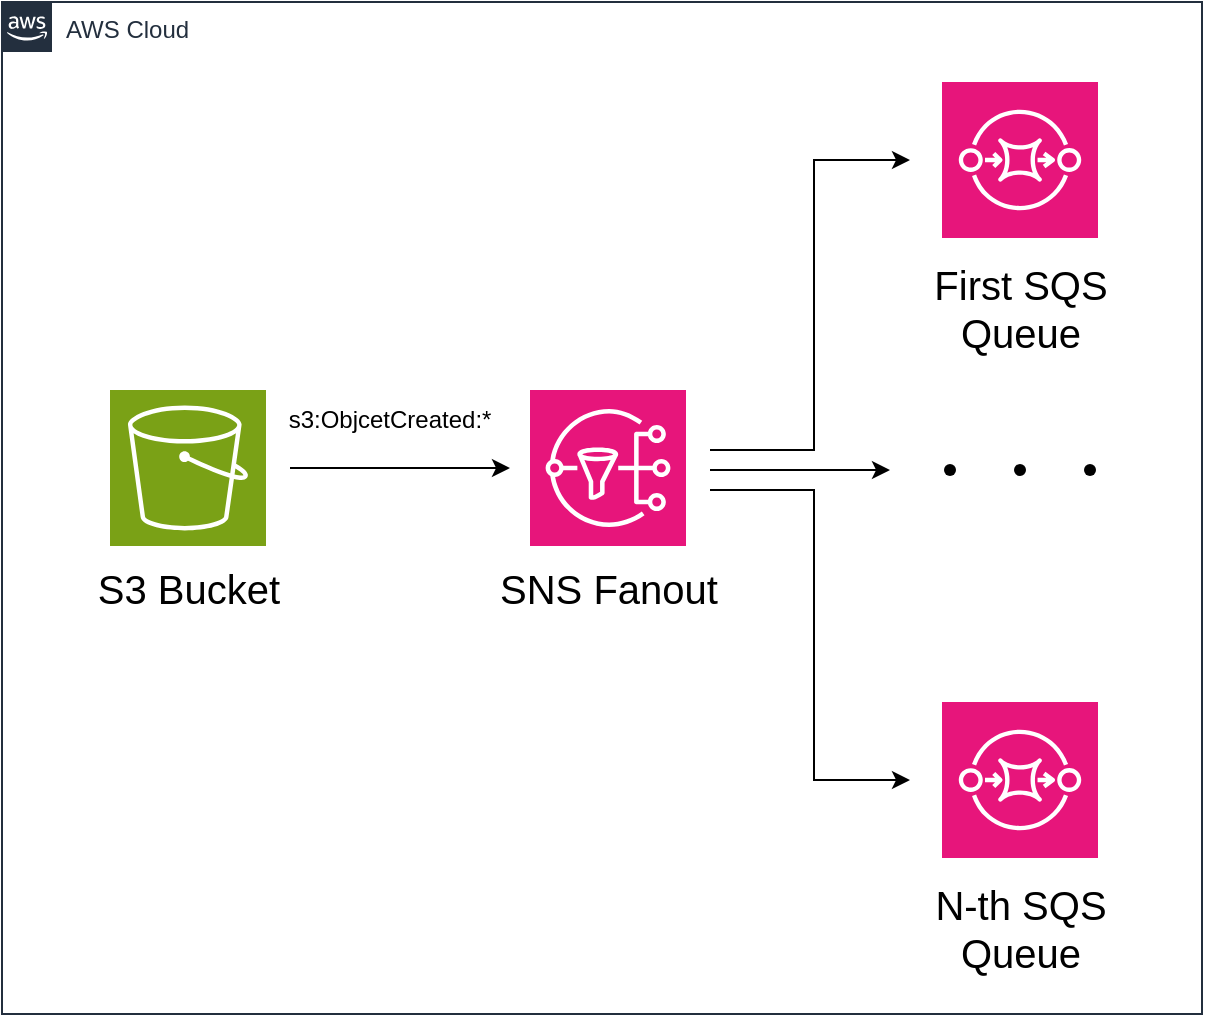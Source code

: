 <mxfile version="23.1.6" type="device">
  <diagram name="Page-1" id="z6MlrTnO1uHHdYoNLohP">
    <mxGraphModel dx="2653" dy="937" grid="1" gridSize="10" guides="1" tooltips="1" connect="1" arrows="1" fold="1" page="1" pageScale="1" pageWidth="850" pageHeight="1100" math="0" shadow="0">
      <root>
        <mxCell id="0" />
        <mxCell id="1" parent="0" />
        <mxCell id="QnqbNNZGccQb2o8l4xgm-1" value="AWS Cloud" style="points=[[0,0],[0.25,0],[0.5,0],[0.75,0],[1,0],[1,0.25],[1,0.5],[1,0.75],[1,1],[0.75,1],[0.5,1],[0.25,1],[0,1],[0,0.75],[0,0.5],[0,0.25]];outlineConnect=0;gradientColor=none;html=1;whiteSpace=wrap;fontSize=12;fontStyle=0;container=0;pointerEvents=0;collapsible=0;recursiveResize=0;shape=mxgraph.aws4.group;grIcon=mxgraph.aws4.group_aws_cloud_alt;strokeColor=#232F3E;fillColor=none;verticalAlign=top;align=left;spacingLeft=30;fontColor=#232F3E;dashed=0;" vertex="1" parent="1">
          <mxGeometry x="-480" y="420" width="600" height="506" as="geometry" />
        </mxCell>
        <mxCell id="QnqbNNZGccQb2o8l4xgm-19" value="" style="group" vertex="1" connectable="0" parent="1">
          <mxGeometry x="-456.5" y="460" width="553" height="438" as="geometry" />
        </mxCell>
        <mxCell id="QnqbNNZGccQb2o8l4xgm-2" value="" style="sketch=0;points=[[0,0,0],[0.25,0,0],[0.5,0,0],[0.75,0,0],[1,0,0],[0,1,0],[0.25,1,0],[0.5,1,0],[0.75,1,0],[1,1,0],[0,0.25,0],[0,0.5,0],[0,0.75,0],[1,0.25,0],[1,0.5,0],[1,0.75,0]];outlineConnect=0;fontColor=#232F3E;fillColor=#7AA116;strokeColor=#ffffff;dashed=0;verticalLabelPosition=bottom;verticalAlign=top;align=center;html=1;fontSize=12;fontStyle=0;aspect=fixed;shape=mxgraph.aws4.resourceIcon;resIcon=mxgraph.aws4.s3;" vertex="1" parent="QnqbNNZGccQb2o8l4xgm-19">
          <mxGeometry x="30.5" y="154" width="78" height="78" as="geometry" />
        </mxCell>
        <mxCell id="QnqbNNZGccQb2o8l4xgm-11" style="edgeStyle=orthogonalEdgeStyle;rounded=0;orthogonalLoop=1;jettySize=auto;html=1;strokeWidth=1;endSize=6;" edge="1" parent="QnqbNNZGccQb2o8l4xgm-19">
          <mxGeometry relative="1" as="geometry">
            <mxPoint x="330.5" y="194" as="sourcePoint" />
            <mxPoint x="420.5" y="194" as="targetPoint" />
            <Array as="points">
              <mxPoint x="401.5" y="194" />
            </Array>
          </mxGeometry>
        </mxCell>
        <mxCell id="QnqbNNZGccQb2o8l4xgm-3" value="" style="sketch=0;points=[[0,0,0],[0.25,0,0],[0.5,0,0],[0.75,0,0],[1,0,0],[0,1,0],[0.25,1,0],[0.5,1,0],[0.75,1,0],[1,1,0],[0,0.25,0],[0,0.5,0],[0,0.75,0],[1,0.25,0],[1,0.5,0],[1,0.75,0]];outlineConnect=0;fontColor=#232F3E;fillColor=#E7157B;strokeColor=#ffffff;dashed=0;verticalLabelPosition=bottom;verticalAlign=top;align=center;html=1;fontSize=12;fontStyle=0;aspect=fixed;shape=mxgraph.aws4.resourceIcon;resIcon=mxgraph.aws4.sns;" vertex="1" parent="QnqbNNZGccQb2o8l4xgm-19">
          <mxGeometry x="240.5" y="154" width="78" height="78" as="geometry" />
        </mxCell>
        <mxCell id="QnqbNNZGccQb2o8l4xgm-6" style="edgeStyle=orthogonalEdgeStyle;rounded=0;orthogonalLoop=1;jettySize=auto;html=1;" edge="1" parent="QnqbNNZGccQb2o8l4xgm-19">
          <mxGeometry relative="1" as="geometry">
            <mxPoint x="120.5" y="193" as="sourcePoint" />
            <mxPoint x="230.5" y="193" as="targetPoint" />
          </mxGeometry>
        </mxCell>
        <mxCell id="QnqbNNZGccQb2o8l4xgm-7" value="s3:ObjcetCreated:*" style="text;html=1;align=center;verticalAlign=middle;whiteSpace=wrap;rounded=0;" vertex="1" parent="QnqbNNZGccQb2o8l4xgm-19">
          <mxGeometry x="120.5" y="154" width="100" height="30" as="geometry" />
        </mxCell>
        <mxCell id="QnqbNNZGccQb2o8l4xgm-9" value="S3 Bucket" style="text;html=1;align=center;verticalAlign=middle;whiteSpace=wrap;rounded=0;fontSize=20;" vertex="1" parent="QnqbNNZGccQb2o8l4xgm-19">
          <mxGeometry y="238" width="139" height="30" as="geometry" />
        </mxCell>
        <mxCell id="QnqbNNZGccQb2o8l4xgm-10" value="SNS Fanout" style="text;html=1;align=center;verticalAlign=middle;whiteSpace=wrap;rounded=0;fontSize=20;" vertex="1" parent="QnqbNNZGccQb2o8l4xgm-19">
          <mxGeometry x="210" y="238" width="139" height="30" as="geometry" />
        </mxCell>
        <mxCell id="QnqbNNZGccQb2o8l4xgm-4" value="" style="sketch=0;points=[[0,0,0],[0.25,0,0],[0.5,0,0],[0.75,0,0],[1,0,0],[0,1,0],[0.25,1,0],[0.5,1,0],[0.75,1,0],[1,1,0],[0,0.25,0],[0,0.5,0],[0,0.75,0],[1,0.25,0],[1,0.5,0],[1,0.75,0]];outlineConnect=0;fontColor=#232F3E;fillColor=#E7157B;strokeColor=#ffffff;dashed=0;verticalLabelPosition=bottom;verticalAlign=top;align=center;html=1;fontSize=12;fontStyle=0;aspect=fixed;shape=mxgraph.aws4.resourceIcon;resIcon=mxgraph.aws4.sqs;" vertex="1" parent="QnqbNNZGccQb2o8l4xgm-19">
          <mxGeometry x="446.5" y="310" width="78" height="78" as="geometry" />
        </mxCell>
        <mxCell id="QnqbNNZGccQb2o8l4xgm-5" value="" style="sketch=0;points=[[0,0,0],[0.25,0,0],[0.5,0,0],[0.75,0,0],[1,0,0],[0,1,0],[0.25,1,0],[0.5,1,0],[0.75,1,0],[1,1,0],[0,0.25,0],[0,0.5,0],[0,0.75,0],[1,0.25,0],[1,0.5,0],[1,0.75,0]];outlineConnect=0;fontColor=#232F3E;fillColor=#E7157B;strokeColor=#ffffff;dashed=0;verticalLabelPosition=bottom;verticalAlign=top;align=center;html=1;fontSize=12;fontStyle=0;aspect=fixed;shape=mxgraph.aws4.resourceIcon;resIcon=mxgraph.aws4.sqs;" vertex="1" parent="QnqbNNZGccQb2o8l4xgm-19">
          <mxGeometry x="446.5" width="78" height="78" as="geometry" />
        </mxCell>
        <mxCell id="QnqbNNZGccQb2o8l4xgm-13" value="" style="group" vertex="1" connectable="0" parent="QnqbNNZGccQb2o8l4xgm-19">
          <mxGeometry x="440.5" y="184" width="90" height="20" as="geometry" />
        </mxCell>
        <mxCell id="kLg6Jg3YBVWp2qByYzMm-9" value="" style="shape=waypoint;sketch=0;fillStyle=solid;size=6;pointerEvents=1;points=[];fillColor=none;resizable=0;rotatable=0;perimeter=centerPerimeter;snapToPoint=1;" parent="QnqbNNZGccQb2o8l4xgm-13" vertex="1">
          <mxGeometry width="20" height="20" as="geometry" />
        </mxCell>
        <mxCell id="kLg6Jg3YBVWp2qByYzMm-10" value="" style="shape=waypoint;sketch=0;fillStyle=solid;size=6;pointerEvents=1;points=[];fillColor=none;resizable=0;rotatable=0;perimeter=centerPerimeter;snapToPoint=1;" parent="QnqbNNZGccQb2o8l4xgm-13" vertex="1">
          <mxGeometry x="35" width="20" height="20" as="geometry" />
        </mxCell>
        <mxCell id="kLg6Jg3YBVWp2qByYzMm-11" value="" style="shape=waypoint;sketch=0;fillStyle=solid;size=6;pointerEvents=1;points=[];fillColor=none;resizable=0;rotatable=0;perimeter=centerPerimeter;snapToPoint=1;" parent="QnqbNNZGccQb2o8l4xgm-13" vertex="1">
          <mxGeometry x="70" width="20" height="20" as="geometry" />
        </mxCell>
        <mxCell id="QnqbNNZGccQb2o8l4xgm-14" style="edgeStyle=orthogonalEdgeStyle;rounded=0;orthogonalLoop=1;jettySize=auto;html=1;" edge="1" parent="QnqbNNZGccQb2o8l4xgm-19">
          <mxGeometry relative="1" as="geometry">
            <mxPoint x="330.5" y="204" as="sourcePoint" />
            <mxPoint x="430.5" y="349" as="targetPoint" />
            <Array as="points">
              <mxPoint x="382.5" y="204" />
              <mxPoint x="382.5" y="349" />
            </Array>
          </mxGeometry>
        </mxCell>
        <mxCell id="QnqbNNZGccQb2o8l4xgm-15" style="edgeStyle=orthogonalEdgeStyle;rounded=0;orthogonalLoop=1;jettySize=auto;html=1;" edge="1" parent="QnqbNNZGccQb2o8l4xgm-19">
          <mxGeometry relative="1" as="geometry">
            <mxPoint x="330.5" y="184" as="sourcePoint" />
            <mxPoint x="430.5" y="39" as="targetPoint" />
            <Array as="points">
              <mxPoint x="382.5" y="184" />
              <mxPoint x="382.5" y="39" />
            </Array>
          </mxGeometry>
        </mxCell>
        <mxCell id="QnqbNNZGccQb2o8l4xgm-16" value="First SQS Queue" style="text;html=1;align=center;verticalAlign=middle;whiteSpace=wrap;rounded=0;fontSize=20;" vertex="1" parent="QnqbNNZGccQb2o8l4xgm-19">
          <mxGeometry x="418" y="98" width="135" height="30" as="geometry" />
        </mxCell>
        <mxCell id="QnqbNNZGccQb2o8l4xgm-18" value="N-th SQS Queue" style="text;html=1;align=center;verticalAlign=middle;whiteSpace=wrap;rounded=0;fontSize=20;" vertex="1" parent="QnqbNNZGccQb2o8l4xgm-19">
          <mxGeometry x="418" y="408" width="135" height="30" as="geometry" />
        </mxCell>
      </root>
    </mxGraphModel>
  </diagram>
</mxfile>
